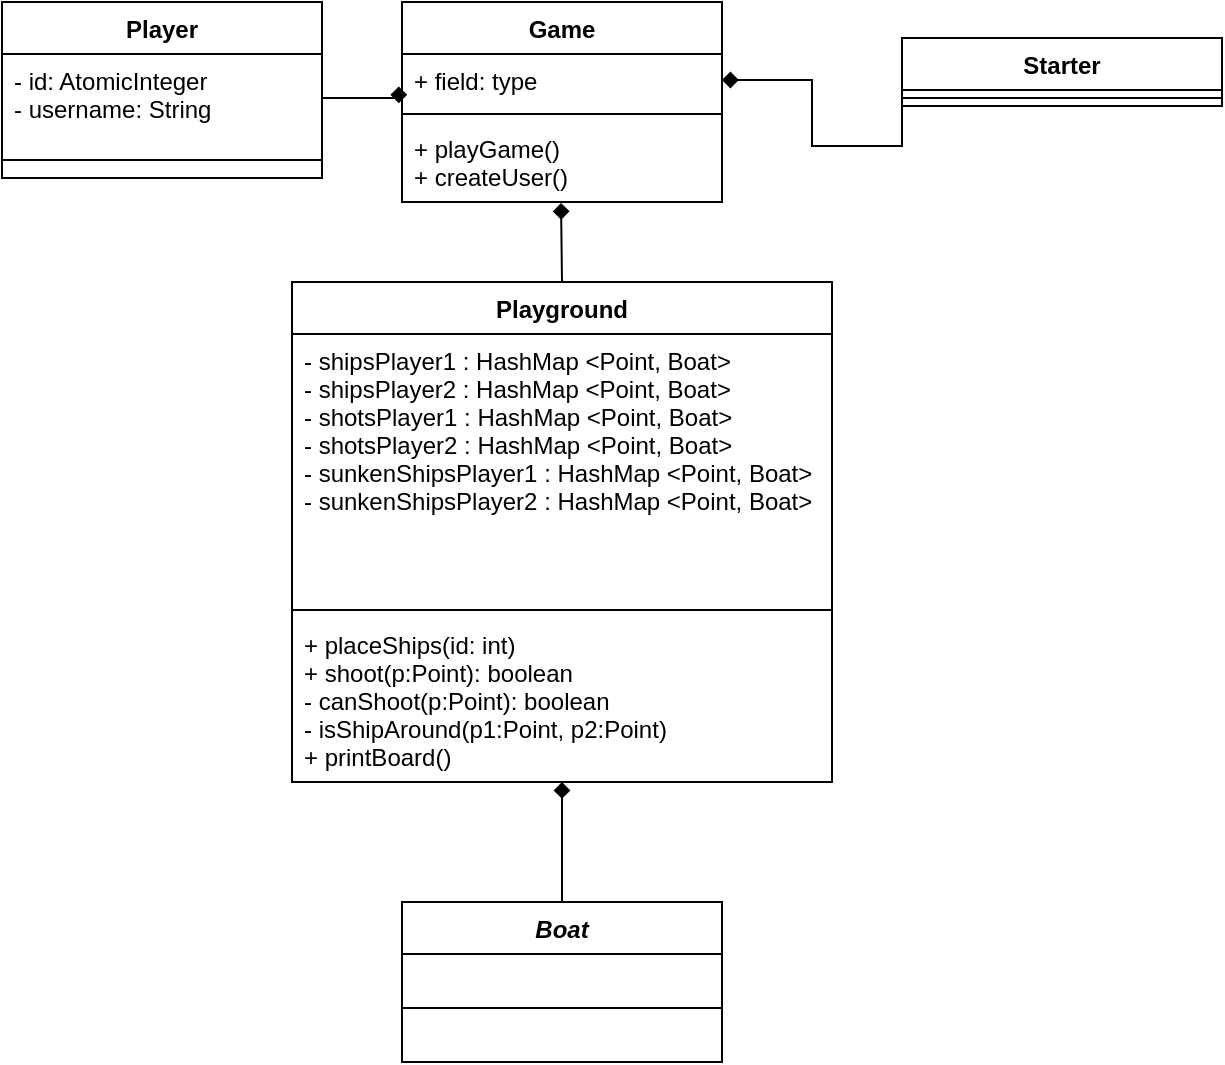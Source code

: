 <mxfile version="13.7.3" type="device"><diagram id="SMoN54StyOC6CohCTMEU" name="Seite-1"><mxGraphModel dx="1097" dy="678" grid="1" gridSize="10" guides="1" tooltips="1" connect="1" arrows="1" fold="1" page="1" pageScale="1" pageWidth="827" pageHeight="1169" math="0" shadow="0"><root><mxCell id="0"/><mxCell id="1" parent="0"/><mxCell id="PcL3T9a1nVG87BTsiWnK-43" style="edgeStyle=orthogonalEdgeStyle;rounded=0;orthogonalLoop=1;jettySize=auto;html=1;exitX=0.5;exitY=0;exitDx=0;exitDy=0;endArrow=diamond;endFill=1;entryX=0.497;entryY=1.013;entryDx=0;entryDy=0;entryPerimeter=0;" edge="1" parent="1" source="PcL3T9a1nVG87BTsiWnK-5" target="PcL3T9a1nVG87BTsiWnK-4"><mxGeometry relative="1" as="geometry"><mxPoint x="330" y="330" as="targetPoint"/></mxGeometry></mxCell><mxCell id="PcL3T9a1nVG87BTsiWnK-1" value="Game" style="swimlane;fontStyle=1;align=center;verticalAlign=top;childLayout=stackLayout;horizontal=1;startSize=26;horizontalStack=0;resizeParent=1;resizeParentMax=0;resizeLast=0;collapsible=1;marginBottom=0;" vertex="1" parent="1"><mxGeometry x="270" y="230" width="160" height="100" as="geometry"/></mxCell><mxCell id="PcL3T9a1nVG87BTsiWnK-2" value="+ field: type" style="text;strokeColor=none;fillColor=none;align=left;verticalAlign=top;spacingLeft=4;spacingRight=4;overflow=hidden;rotatable=0;points=[[0,0.5],[1,0.5]];portConstraint=eastwest;" vertex="1" parent="PcL3T9a1nVG87BTsiWnK-1"><mxGeometry y="26" width="160" height="26" as="geometry"/></mxCell><mxCell id="PcL3T9a1nVG87BTsiWnK-3" value="" style="line;strokeWidth=1;fillColor=none;align=left;verticalAlign=middle;spacingTop=-1;spacingLeft=3;spacingRight=3;rotatable=0;labelPosition=right;points=[];portConstraint=eastwest;" vertex="1" parent="PcL3T9a1nVG87BTsiWnK-1"><mxGeometry y="52" width="160" height="8" as="geometry"/></mxCell><mxCell id="PcL3T9a1nVG87BTsiWnK-4" value="+ playGame()&#10;+ createUser()" style="text;strokeColor=none;fillColor=none;align=left;verticalAlign=top;spacingLeft=4;spacingRight=4;overflow=hidden;rotatable=0;points=[[0,0.5],[1,0.5]];portConstraint=eastwest;" vertex="1" parent="PcL3T9a1nVG87BTsiWnK-1"><mxGeometry y="60" width="160" height="40" as="geometry"/></mxCell><mxCell id="PcL3T9a1nVG87BTsiWnK-9" value="Player" style="swimlane;fontStyle=1;align=center;verticalAlign=top;childLayout=stackLayout;horizontal=1;startSize=26;horizontalStack=0;resizeParent=1;resizeParentMax=0;resizeLast=0;collapsible=1;marginBottom=0;" vertex="1" parent="1"><mxGeometry x="70" y="230" width="160" height="88" as="geometry"/></mxCell><mxCell id="PcL3T9a1nVG87BTsiWnK-10" value="- id: AtomicInteger&#10;- username: String" style="text;strokeColor=none;fillColor=none;align=left;verticalAlign=top;spacingLeft=4;spacingRight=4;overflow=hidden;rotatable=0;points=[[0,0.5],[1,0.5]];portConstraint=eastwest;" vertex="1" parent="PcL3T9a1nVG87BTsiWnK-9"><mxGeometry y="26" width="160" height="44" as="geometry"/></mxCell><mxCell id="PcL3T9a1nVG87BTsiWnK-11" value="" style="line;strokeWidth=1;fillColor=none;align=left;verticalAlign=middle;spacingTop=-1;spacingLeft=3;spacingRight=3;rotatable=0;labelPosition=right;points=[];portConstraint=eastwest;" vertex="1" parent="PcL3T9a1nVG87BTsiWnK-9"><mxGeometry y="70" width="160" height="18" as="geometry"/></mxCell><mxCell id="PcL3T9a1nVG87BTsiWnK-44" style="edgeStyle=orthogonalEdgeStyle;rounded=0;orthogonalLoop=1;jettySize=auto;html=1;exitX=0.5;exitY=0;exitDx=0;exitDy=0;entryX=0.5;entryY=1;entryDx=0;entryDy=0;endArrow=diamond;endFill=1;" edge="1" parent="1" source="PcL3T9a1nVG87BTsiWnK-13" target="PcL3T9a1nVG87BTsiWnK-5"><mxGeometry relative="1" as="geometry"/></mxCell><mxCell id="PcL3T9a1nVG87BTsiWnK-45" style="edgeStyle=orthogonalEdgeStyle;rounded=0;orthogonalLoop=1;jettySize=auto;html=1;exitX=1;exitY=0.5;exitDx=0;exitDy=0;entryX=-0.01;entryY=0.947;entryDx=0;entryDy=0;entryPerimeter=0;endArrow=diamond;endFill=1;" edge="1" parent="1" source="PcL3T9a1nVG87BTsiWnK-10" target="PcL3T9a1nVG87BTsiWnK-2"><mxGeometry relative="1" as="geometry"/></mxCell><mxCell id="PcL3T9a1nVG87BTsiWnK-50" style="edgeStyle=orthogonalEdgeStyle;rounded=0;orthogonalLoop=1;jettySize=auto;html=1;exitX=0;exitY=1;exitDx=0;exitDy=0;entryX=1;entryY=0.5;entryDx=0;entryDy=0;endArrow=diamond;endFill=1;" edge="1" parent="1" source="PcL3T9a1nVG87BTsiWnK-46" target="PcL3T9a1nVG87BTsiWnK-2"><mxGeometry relative="1" as="geometry"/></mxCell><mxCell id="PcL3T9a1nVG87BTsiWnK-46" value="Starter" style="swimlane;fontStyle=1;align=center;verticalAlign=top;childLayout=stackLayout;horizontal=1;startSize=26;horizontalStack=0;resizeParent=1;resizeParentMax=0;resizeLast=0;collapsible=1;marginBottom=0;" vertex="1" parent="1"><mxGeometry x="520" y="248" width="160" height="34" as="geometry"/></mxCell><mxCell id="PcL3T9a1nVG87BTsiWnK-48" value="" style="line;strokeWidth=1;fillColor=none;align=left;verticalAlign=middle;spacingTop=-1;spacingLeft=3;spacingRight=3;rotatable=0;labelPosition=right;points=[];portConstraint=eastwest;" vertex="1" parent="PcL3T9a1nVG87BTsiWnK-46"><mxGeometry y="26" width="160" height="8" as="geometry"/></mxCell><mxCell id="PcL3T9a1nVG87BTsiWnK-13" value="Boat" style="swimlane;fontStyle=3;align=center;verticalAlign=top;childLayout=stackLayout;horizontal=1;startSize=26;horizontalStack=0;resizeParent=1;resizeParentMax=0;resizeLast=0;collapsible=1;marginBottom=0;" vertex="1" parent="1"><mxGeometry x="270" y="680" width="160" height="80" as="geometry"/></mxCell><mxCell id="PcL3T9a1nVG87BTsiWnK-15" value="" style="line;strokeWidth=1;fillColor=none;align=left;verticalAlign=middle;spacingTop=-1;spacingLeft=3;spacingRight=3;rotatable=0;labelPosition=right;points=[];portConstraint=eastwest;" vertex="1" parent="PcL3T9a1nVG87BTsiWnK-13"><mxGeometry y="26" width="160" height="54" as="geometry"/></mxCell><mxCell id="PcL3T9a1nVG87BTsiWnK-5" value="Playground" style="swimlane;fontStyle=1;align=center;verticalAlign=top;childLayout=stackLayout;horizontal=1;startSize=26;horizontalStack=0;resizeParent=1;resizeParentMax=0;resizeLast=0;collapsible=1;marginBottom=0;" vertex="1" parent="1"><mxGeometry x="215" y="370" width="270" height="250" as="geometry"/></mxCell><mxCell id="PcL3T9a1nVG87BTsiWnK-6" value="- shipsPlayer1 : HashMap &lt;Point, Boat&gt;&#10;- shipsPlayer2 : HashMap &lt;Point, Boat&gt;&#10;- shotsPlayer1 : HashMap &lt;Point, Boat&gt;&#10;- shotsPlayer2 : HashMap &lt;Point, Boat&gt;&#10;- sunkenShipsPlayer1 : HashMap &lt;Point, Boat&gt;&#10;- sunkenShipsPlayer2 : HashMap &lt;Point, Boat&gt;" style="text;strokeColor=none;fillColor=none;align=left;verticalAlign=top;spacingLeft=4;spacingRight=4;overflow=hidden;rotatable=0;points=[[0,0.5],[1,0.5]];portConstraint=eastwest;" vertex="1" parent="PcL3T9a1nVG87BTsiWnK-5"><mxGeometry y="26" width="270" height="134" as="geometry"/></mxCell><mxCell id="PcL3T9a1nVG87BTsiWnK-7" value="" style="line;strokeWidth=1;fillColor=none;align=left;verticalAlign=middle;spacingTop=-1;spacingLeft=3;spacingRight=3;rotatable=0;labelPosition=right;points=[];portConstraint=eastwest;" vertex="1" parent="PcL3T9a1nVG87BTsiWnK-5"><mxGeometry y="160" width="270" height="8" as="geometry"/></mxCell><mxCell id="PcL3T9a1nVG87BTsiWnK-8" value="+ placeShips(id: int)&#10;+ shoot(p:Point): boolean&#10;- canShoot(p:Point): boolean&#10;- isShipAround(p1:Point, p2:Point)&#10;+ printBoard()" style="text;strokeColor=none;fillColor=none;align=left;verticalAlign=top;spacingLeft=4;spacingRight=4;overflow=hidden;rotatable=0;points=[[0,0.5],[1,0.5]];portConstraint=eastwest;" vertex="1" parent="PcL3T9a1nVG87BTsiWnK-5"><mxGeometry y="168" width="270" height="82" as="geometry"/></mxCell></root></mxGraphModel></diagram></mxfile>